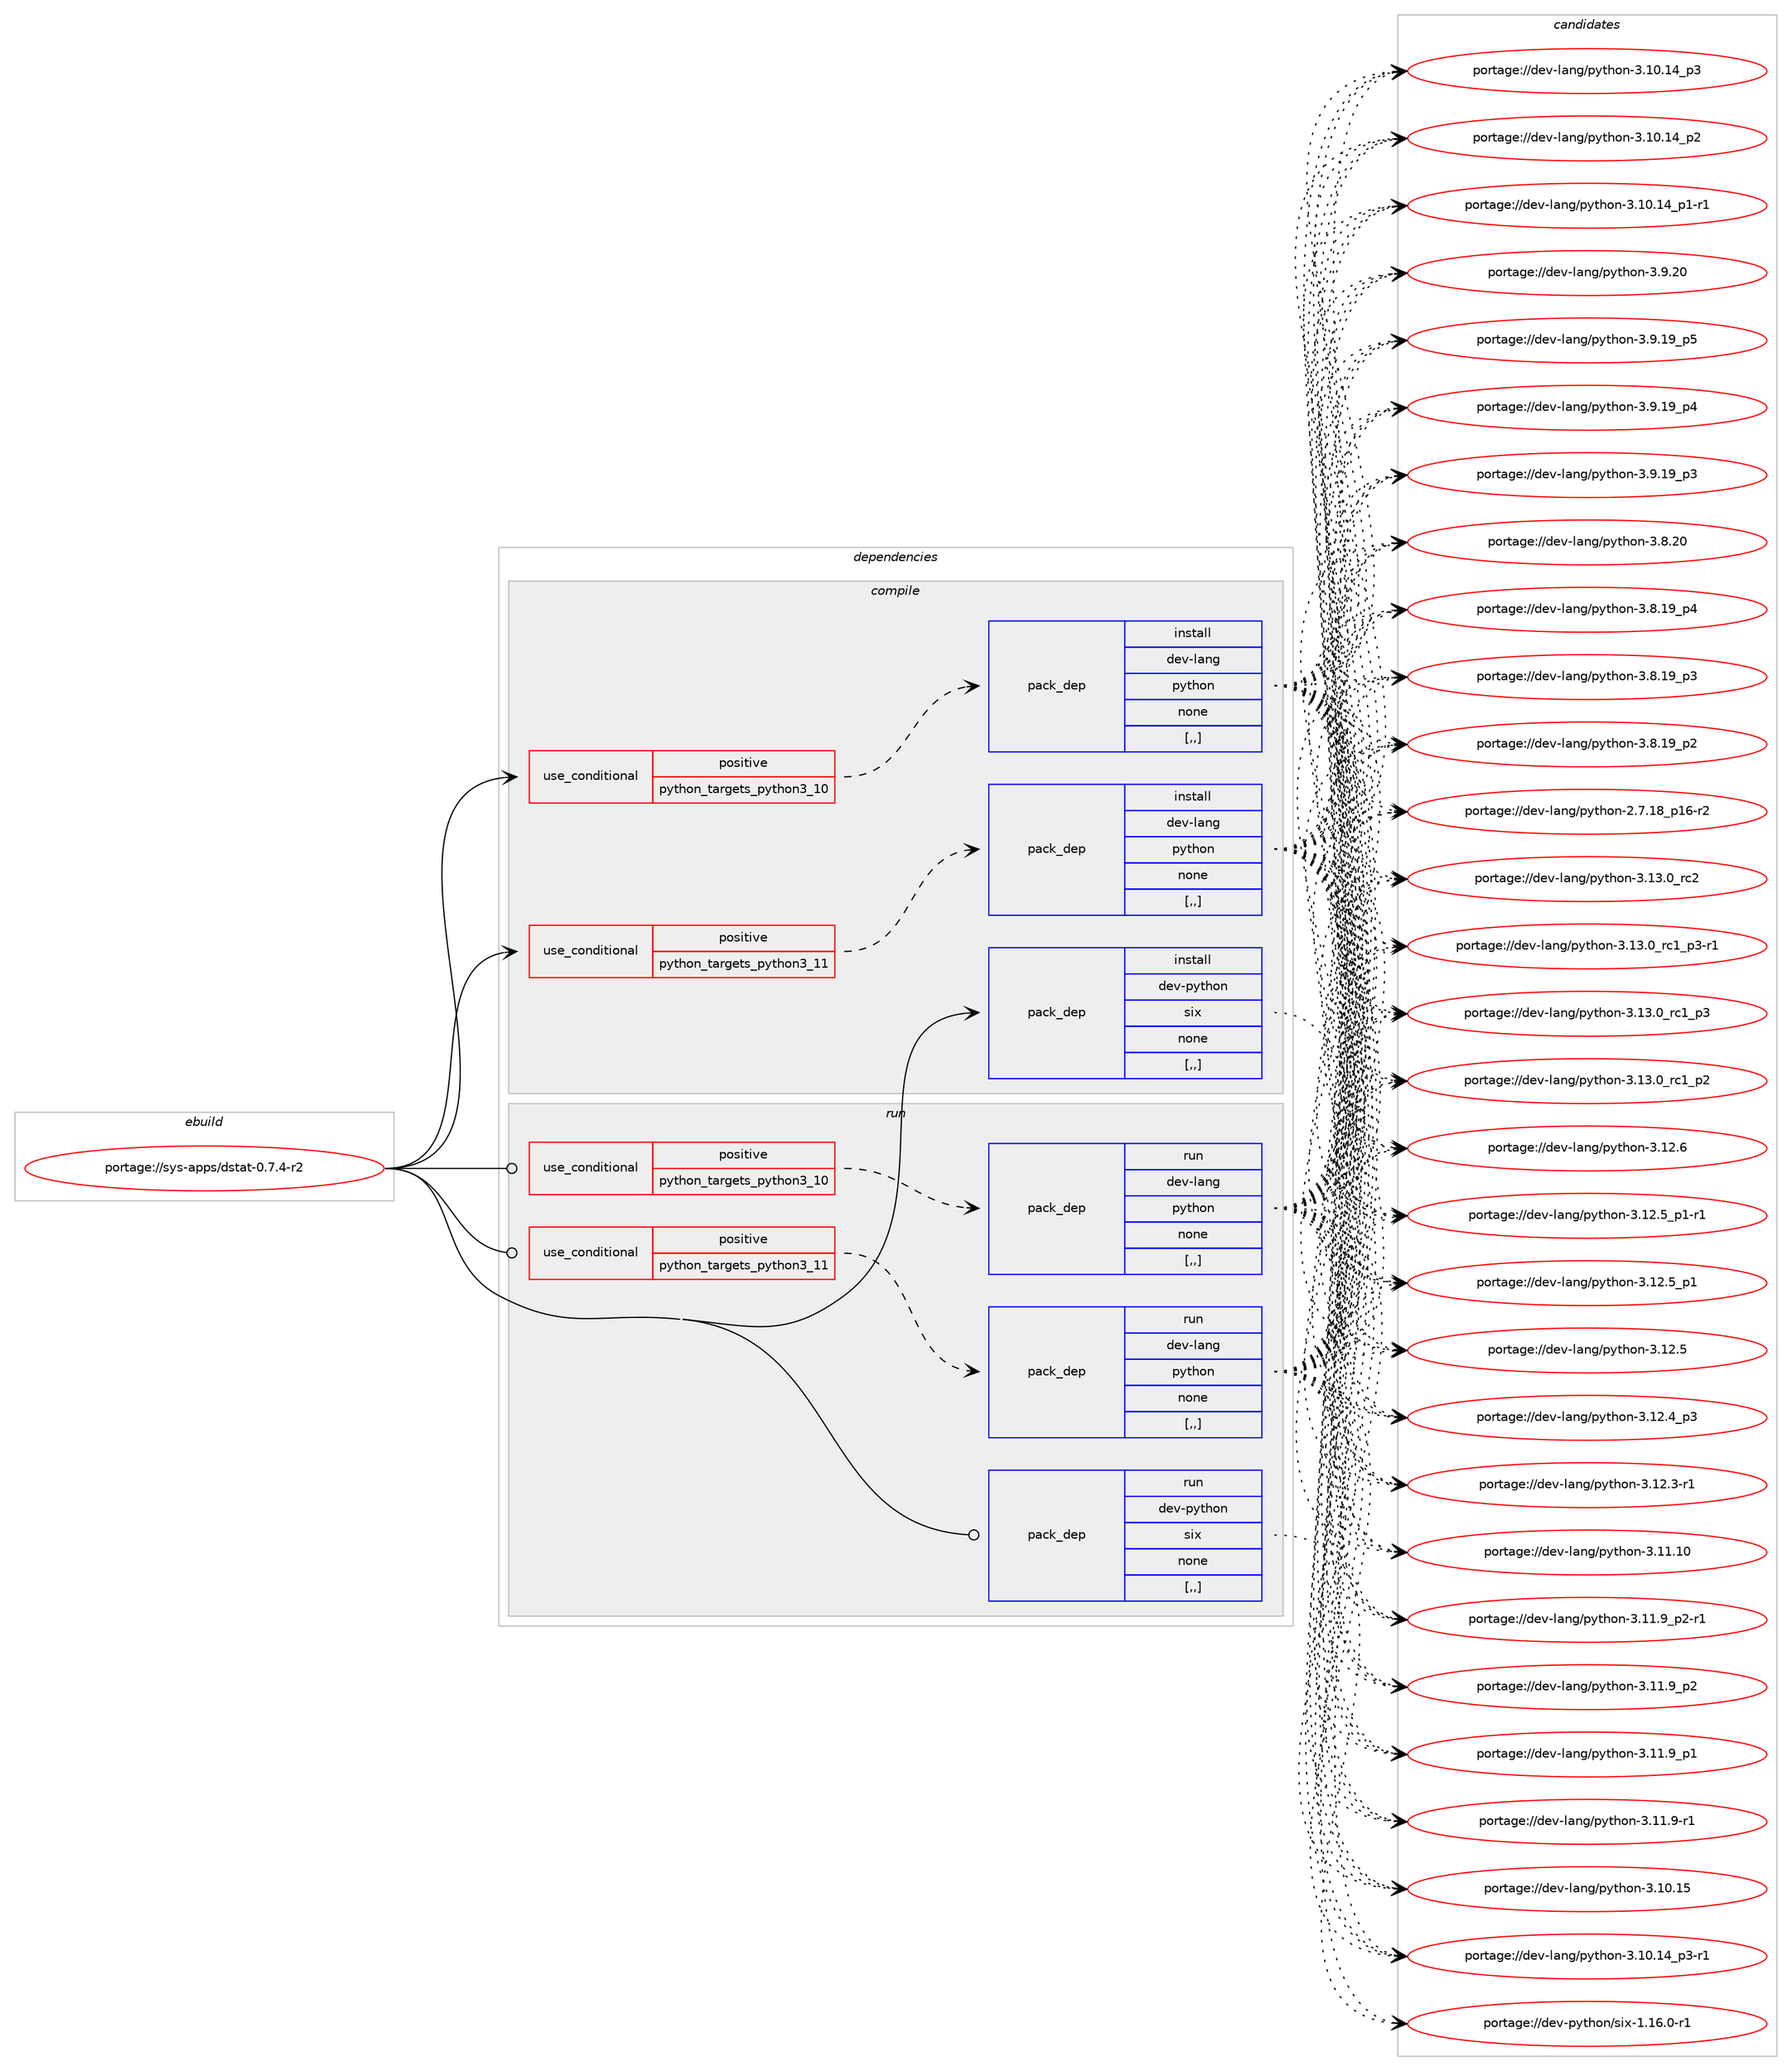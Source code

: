 digraph prolog {

# *************
# Graph options
# *************

newrank=true;
concentrate=true;
compound=true;
graph [rankdir=LR,fontname=Helvetica,fontsize=10,ranksep=1.5];#, ranksep=2.5, nodesep=0.2];
edge  [arrowhead=vee];
node  [fontname=Helvetica,fontsize=10];

# **********
# The ebuild
# **********

subgraph cluster_leftcol {
color=gray;
label=<<i>ebuild</i>>;
id [label="portage://sys-apps/dstat-0.7.4-r2", color=red, width=4, href="../sys-apps/dstat-0.7.4-r2.svg"];
}

# ****************
# The dependencies
# ****************

subgraph cluster_midcol {
color=gray;
label=<<i>dependencies</i>>;
subgraph cluster_compile {
fillcolor="#eeeeee";
style=filled;
label=<<i>compile</i>>;
subgraph cond6468 {
dependency17252 [label=<<TABLE BORDER="0" CELLBORDER="1" CELLSPACING="0" CELLPADDING="4"><TR><TD ROWSPAN="3" CELLPADDING="10">use_conditional</TD></TR><TR><TD>positive</TD></TR><TR><TD>python_targets_python3_10</TD></TR></TABLE>>, shape=none, color=red];
subgraph pack10721 {
dependency17253 [label=<<TABLE BORDER="0" CELLBORDER="1" CELLSPACING="0" CELLPADDING="4" WIDTH="220"><TR><TD ROWSPAN="6" CELLPADDING="30">pack_dep</TD></TR><TR><TD WIDTH="110">install</TD></TR><TR><TD>dev-lang</TD></TR><TR><TD>python</TD></TR><TR><TD>none</TD></TR><TR><TD>[,,]</TD></TR></TABLE>>, shape=none, color=blue];
}
dependency17252:e -> dependency17253:w [weight=20,style="dashed",arrowhead="vee"];
}
id:e -> dependency17252:w [weight=20,style="solid",arrowhead="vee"];
subgraph cond6469 {
dependency17254 [label=<<TABLE BORDER="0" CELLBORDER="1" CELLSPACING="0" CELLPADDING="4"><TR><TD ROWSPAN="3" CELLPADDING="10">use_conditional</TD></TR><TR><TD>positive</TD></TR><TR><TD>python_targets_python3_11</TD></TR></TABLE>>, shape=none, color=red];
subgraph pack10722 {
dependency17255 [label=<<TABLE BORDER="0" CELLBORDER="1" CELLSPACING="0" CELLPADDING="4" WIDTH="220"><TR><TD ROWSPAN="6" CELLPADDING="30">pack_dep</TD></TR><TR><TD WIDTH="110">install</TD></TR><TR><TD>dev-lang</TD></TR><TR><TD>python</TD></TR><TR><TD>none</TD></TR><TR><TD>[,,]</TD></TR></TABLE>>, shape=none, color=blue];
}
dependency17254:e -> dependency17255:w [weight=20,style="dashed",arrowhead="vee"];
}
id:e -> dependency17254:w [weight=20,style="solid",arrowhead="vee"];
subgraph pack10723 {
dependency17256 [label=<<TABLE BORDER="0" CELLBORDER="1" CELLSPACING="0" CELLPADDING="4" WIDTH="220"><TR><TD ROWSPAN="6" CELLPADDING="30">pack_dep</TD></TR><TR><TD WIDTH="110">install</TD></TR><TR><TD>dev-python</TD></TR><TR><TD>six</TD></TR><TR><TD>none</TD></TR><TR><TD>[,,]</TD></TR></TABLE>>, shape=none, color=blue];
}
id:e -> dependency17256:w [weight=20,style="solid",arrowhead="vee"];
}
subgraph cluster_compileandrun {
fillcolor="#eeeeee";
style=filled;
label=<<i>compile and run</i>>;
}
subgraph cluster_run {
fillcolor="#eeeeee";
style=filled;
label=<<i>run</i>>;
subgraph cond6470 {
dependency17257 [label=<<TABLE BORDER="0" CELLBORDER="1" CELLSPACING="0" CELLPADDING="4"><TR><TD ROWSPAN="3" CELLPADDING="10">use_conditional</TD></TR><TR><TD>positive</TD></TR><TR><TD>python_targets_python3_10</TD></TR></TABLE>>, shape=none, color=red];
subgraph pack10724 {
dependency17258 [label=<<TABLE BORDER="0" CELLBORDER="1" CELLSPACING="0" CELLPADDING="4" WIDTH="220"><TR><TD ROWSPAN="6" CELLPADDING="30">pack_dep</TD></TR><TR><TD WIDTH="110">run</TD></TR><TR><TD>dev-lang</TD></TR><TR><TD>python</TD></TR><TR><TD>none</TD></TR><TR><TD>[,,]</TD></TR></TABLE>>, shape=none, color=blue];
}
dependency17257:e -> dependency17258:w [weight=20,style="dashed",arrowhead="vee"];
}
id:e -> dependency17257:w [weight=20,style="solid",arrowhead="odot"];
subgraph cond6471 {
dependency17259 [label=<<TABLE BORDER="0" CELLBORDER="1" CELLSPACING="0" CELLPADDING="4"><TR><TD ROWSPAN="3" CELLPADDING="10">use_conditional</TD></TR><TR><TD>positive</TD></TR><TR><TD>python_targets_python3_11</TD></TR></TABLE>>, shape=none, color=red];
subgraph pack10725 {
dependency17260 [label=<<TABLE BORDER="0" CELLBORDER="1" CELLSPACING="0" CELLPADDING="4" WIDTH="220"><TR><TD ROWSPAN="6" CELLPADDING="30">pack_dep</TD></TR><TR><TD WIDTH="110">run</TD></TR><TR><TD>dev-lang</TD></TR><TR><TD>python</TD></TR><TR><TD>none</TD></TR><TR><TD>[,,]</TD></TR></TABLE>>, shape=none, color=blue];
}
dependency17259:e -> dependency17260:w [weight=20,style="dashed",arrowhead="vee"];
}
id:e -> dependency17259:w [weight=20,style="solid",arrowhead="odot"];
subgraph pack10726 {
dependency17261 [label=<<TABLE BORDER="0" CELLBORDER="1" CELLSPACING="0" CELLPADDING="4" WIDTH="220"><TR><TD ROWSPAN="6" CELLPADDING="30">pack_dep</TD></TR><TR><TD WIDTH="110">run</TD></TR><TR><TD>dev-python</TD></TR><TR><TD>six</TD></TR><TR><TD>none</TD></TR><TR><TD>[,,]</TD></TR></TABLE>>, shape=none, color=blue];
}
id:e -> dependency17261:w [weight=20,style="solid",arrowhead="odot"];
}
}

# **************
# The candidates
# **************

subgraph cluster_choices {
rank=same;
color=gray;
label=<<i>candidates</i>>;

subgraph choice10721 {
color=black;
nodesep=1;
choice10010111845108971101034711212111610411111045514649514648951149950 [label="portage://dev-lang/python-3.13.0_rc2", color=red, width=4,href="../dev-lang/python-3.13.0_rc2.svg"];
choice1001011184510897110103471121211161041111104551464951464895114994995112514511449 [label="portage://dev-lang/python-3.13.0_rc1_p3-r1", color=red, width=4,href="../dev-lang/python-3.13.0_rc1_p3-r1.svg"];
choice100101118451089711010347112121116104111110455146495146489511499499511251 [label="portage://dev-lang/python-3.13.0_rc1_p3", color=red, width=4,href="../dev-lang/python-3.13.0_rc1_p3.svg"];
choice100101118451089711010347112121116104111110455146495146489511499499511250 [label="portage://dev-lang/python-3.13.0_rc1_p2", color=red, width=4,href="../dev-lang/python-3.13.0_rc1_p2.svg"];
choice10010111845108971101034711212111610411111045514649504654 [label="portage://dev-lang/python-3.12.6", color=red, width=4,href="../dev-lang/python-3.12.6.svg"];
choice1001011184510897110103471121211161041111104551464950465395112494511449 [label="portage://dev-lang/python-3.12.5_p1-r1", color=red, width=4,href="../dev-lang/python-3.12.5_p1-r1.svg"];
choice100101118451089711010347112121116104111110455146495046539511249 [label="portage://dev-lang/python-3.12.5_p1", color=red, width=4,href="../dev-lang/python-3.12.5_p1.svg"];
choice10010111845108971101034711212111610411111045514649504653 [label="portage://dev-lang/python-3.12.5", color=red, width=4,href="../dev-lang/python-3.12.5.svg"];
choice100101118451089711010347112121116104111110455146495046529511251 [label="portage://dev-lang/python-3.12.4_p3", color=red, width=4,href="../dev-lang/python-3.12.4_p3.svg"];
choice100101118451089711010347112121116104111110455146495046514511449 [label="portage://dev-lang/python-3.12.3-r1", color=red, width=4,href="../dev-lang/python-3.12.3-r1.svg"];
choice1001011184510897110103471121211161041111104551464949464948 [label="portage://dev-lang/python-3.11.10", color=red, width=4,href="../dev-lang/python-3.11.10.svg"];
choice1001011184510897110103471121211161041111104551464949465795112504511449 [label="portage://dev-lang/python-3.11.9_p2-r1", color=red, width=4,href="../dev-lang/python-3.11.9_p2-r1.svg"];
choice100101118451089711010347112121116104111110455146494946579511250 [label="portage://dev-lang/python-3.11.9_p2", color=red, width=4,href="../dev-lang/python-3.11.9_p2.svg"];
choice100101118451089711010347112121116104111110455146494946579511249 [label="portage://dev-lang/python-3.11.9_p1", color=red, width=4,href="../dev-lang/python-3.11.9_p1.svg"];
choice100101118451089711010347112121116104111110455146494946574511449 [label="portage://dev-lang/python-3.11.9-r1", color=red, width=4,href="../dev-lang/python-3.11.9-r1.svg"];
choice1001011184510897110103471121211161041111104551464948464953 [label="portage://dev-lang/python-3.10.15", color=red, width=4,href="../dev-lang/python-3.10.15.svg"];
choice100101118451089711010347112121116104111110455146494846495295112514511449 [label="portage://dev-lang/python-3.10.14_p3-r1", color=red, width=4,href="../dev-lang/python-3.10.14_p3-r1.svg"];
choice10010111845108971101034711212111610411111045514649484649529511251 [label="portage://dev-lang/python-3.10.14_p3", color=red, width=4,href="../dev-lang/python-3.10.14_p3.svg"];
choice10010111845108971101034711212111610411111045514649484649529511250 [label="portage://dev-lang/python-3.10.14_p2", color=red, width=4,href="../dev-lang/python-3.10.14_p2.svg"];
choice100101118451089711010347112121116104111110455146494846495295112494511449 [label="portage://dev-lang/python-3.10.14_p1-r1", color=red, width=4,href="../dev-lang/python-3.10.14_p1-r1.svg"];
choice10010111845108971101034711212111610411111045514657465048 [label="portage://dev-lang/python-3.9.20", color=red, width=4,href="../dev-lang/python-3.9.20.svg"];
choice100101118451089711010347112121116104111110455146574649579511253 [label="portage://dev-lang/python-3.9.19_p5", color=red, width=4,href="../dev-lang/python-3.9.19_p5.svg"];
choice100101118451089711010347112121116104111110455146574649579511252 [label="portage://dev-lang/python-3.9.19_p4", color=red, width=4,href="../dev-lang/python-3.9.19_p4.svg"];
choice100101118451089711010347112121116104111110455146574649579511251 [label="portage://dev-lang/python-3.9.19_p3", color=red, width=4,href="../dev-lang/python-3.9.19_p3.svg"];
choice10010111845108971101034711212111610411111045514656465048 [label="portage://dev-lang/python-3.8.20", color=red, width=4,href="../dev-lang/python-3.8.20.svg"];
choice100101118451089711010347112121116104111110455146564649579511252 [label="portage://dev-lang/python-3.8.19_p4", color=red, width=4,href="../dev-lang/python-3.8.19_p4.svg"];
choice100101118451089711010347112121116104111110455146564649579511251 [label="portage://dev-lang/python-3.8.19_p3", color=red, width=4,href="../dev-lang/python-3.8.19_p3.svg"];
choice100101118451089711010347112121116104111110455146564649579511250 [label="portage://dev-lang/python-3.8.19_p2", color=red, width=4,href="../dev-lang/python-3.8.19_p2.svg"];
choice100101118451089711010347112121116104111110455046554649569511249544511450 [label="portage://dev-lang/python-2.7.18_p16-r2", color=red, width=4,href="../dev-lang/python-2.7.18_p16-r2.svg"];
dependency17253:e -> choice10010111845108971101034711212111610411111045514649514648951149950:w [style=dotted,weight="100"];
dependency17253:e -> choice1001011184510897110103471121211161041111104551464951464895114994995112514511449:w [style=dotted,weight="100"];
dependency17253:e -> choice100101118451089711010347112121116104111110455146495146489511499499511251:w [style=dotted,weight="100"];
dependency17253:e -> choice100101118451089711010347112121116104111110455146495146489511499499511250:w [style=dotted,weight="100"];
dependency17253:e -> choice10010111845108971101034711212111610411111045514649504654:w [style=dotted,weight="100"];
dependency17253:e -> choice1001011184510897110103471121211161041111104551464950465395112494511449:w [style=dotted,weight="100"];
dependency17253:e -> choice100101118451089711010347112121116104111110455146495046539511249:w [style=dotted,weight="100"];
dependency17253:e -> choice10010111845108971101034711212111610411111045514649504653:w [style=dotted,weight="100"];
dependency17253:e -> choice100101118451089711010347112121116104111110455146495046529511251:w [style=dotted,weight="100"];
dependency17253:e -> choice100101118451089711010347112121116104111110455146495046514511449:w [style=dotted,weight="100"];
dependency17253:e -> choice1001011184510897110103471121211161041111104551464949464948:w [style=dotted,weight="100"];
dependency17253:e -> choice1001011184510897110103471121211161041111104551464949465795112504511449:w [style=dotted,weight="100"];
dependency17253:e -> choice100101118451089711010347112121116104111110455146494946579511250:w [style=dotted,weight="100"];
dependency17253:e -> choice100101118451089711010347112121116104111110455146494946579511249:w [style=dotted,weight="100"];
dependency17253:e -> choice100101118451089711010347112121116104111110455146494946574511449:w [style=dotted,weight="100"];
dependency17253:e -> choice1001011184510897110103471121211161041111104551464948464953:w [style=dotted,weight="100"];
dependency17253:e -> choice100101118451089711010347112121116104111110455146494846495295112514511449:w [style=dotted,weight="100"];
dependency17253:e -> choice10010111845108971101034711212111610411111045514649484649529511251:w [style=dotted,weight="100"];
dependency17253:e -> choice10010111845108971101034711212111610411111045514649484649529511250:w [style=dotted,weight="100"];
dependency17253:e -> choice100101118451089711010347112121116104111110455146494846495295112494511449:w [style=dotted,weight="100"];
dependency17253:e -> choice10010111845108971101034711212111610411111045514657465048:w [style=dotted,weight="100"];
dependency17253:e -> choice100101118451089711010347112121116104111110455146574649579511253:w [style=dotted,weight="100"];
dependency17253:e -> choice100101118451089711010347112121116104111110455146574649579511252:w [style=dotted,weight="100"];
dependency17253:e -> choice100101118451089711010347112121116104111110455146574649579511251:w [style=dotted,weight="100"];
dependency17253:e -> choice10010111845108971101034711212111610411111045514656465048:w [style=dotted,weight="100"];
dependency17253:e -> choice100101118451089711010347112121116104111110455146564649579511252:w [style=dotted,weight="100"];
dependency17253:e -> choice100101118451089711010347112121116104111110455146564649579511251:w [style=dotted,weight="100"];
dependency17253:e -> choice100101118451089711010347112121116104111110455146564649579511250:w [style=dotted,weight="100"];
dependency17253:e -> choice100101118451089711010347112121116104111110455046554649569511249544511450:w [style=dotted,weight="100"];
}
subgraph choice10722 {
color=black;
nodesep=1;
choice10010111845108971101034711212111610411111045514649514648951149950 [label="portage://dev-lang/python-3.13.0_rc2", color=red, width=4,href="../dev-lang/python-3.13.0_rc2.svg"];
choice1001011184510897110103471121211161041111104551464951464895114994995112514511449 [label="portage://dev-lang/python-3.13.0_rc1_p3-r1", color=red, width=4,href="../dev-lang/python-3.13.0_rc1_p3-r1.svg"];
choice100101118451089711010347112121116104111110455146495146489511499499511251 [label="portage://dev-lang/python-3.13.0_rc1_p3", color=red, width=4,href="../dev-lang/python-3.13.0_rc1_p3.svg"];
choice100101118451089711010347112121116104111110455146495146489511499499511250 [label="portage://dev-lang/python-3.13.0_rc1_p2", color=red, width=4,href="../dev-lang/python-3.13.0_rc1_p2.svg"];
choice10010111845108971101034711212111610411111045514649504654 [label="portage://dev-lang/python-3.12.6", color=red, width=4,href="../dev-lang/python-3.12.6.svg"];
choice1001011184510897110103471121211161041111104551464950465395112494511449 [label="portage://dev-lang/python-3.12.5_p1-r1", color=red, width=4,href="../dev-lang/python-3.12.5_p1-r1.svg"];
choice100101118451089711010347112121116104111110455146495046539511249 [label="portage://dev-lang/python-3.12.5_p1", color=red, width=4,href="../dev-lang/python-3.12.5_p1.svg"];
choice10010111845108971101034711212111610411111045514649504653 [label="portage://dev-lang/python-3.12.5", color=red, width=4,href="../dev-lang/python-3.12.5.svg"];
choice100101118451089711010347112121116104111110455146495046529511251 [label="portage://dev-lang/python-3.12.4_p3", color=red, width=4,href="../dev-lang/python-3.12.4_p3.svg"];
choice100101118451089711010347112121116104111110455146495046514511449 [label="portage://dev-lang/python-3.12.3-r1", color=red, width=4,href="../dev-lang/python-3.12.3-r1.svg"];
choice1001011184510897110103471121211161041111104551464949464948 [label="portage://dev-lang/python-3.11.10", color=red, width=4,href="../dev-lang/python-3.11.10.svg"];
choice1001011184510897110103471121211161041111104551464949465795112504511449 [label="portage://dev-lang/python-3.11.9_p2-r1", color=red, width=4,href="../dev-lang/python-3.11.9_p2-r1.svg"];
choice100101118451089711010347112121116104111110455146494946579511250 [label="portage://dev-lang/python-3.11.9_p2", color=red, width=4,href="../dev-lang/python-3.11.9_p2.svg"];
choice100101118451089711010347112121116104111110455146494946579511249 [label="portage://dev-lang/python-3.11.9_p1", color=red, width=4,href="../dev-lang/python-3.11.9_p1.svg"];
choice100101118451089711010347112121116104111110455146494946574511449 [label="portage://dev-lang/python-3.11.9-r1", color=red, width=4,href="../dev-lang/python-3.11.9-r1.svg"];
choice1001011184510897110103471121211161041111104551464948464953 [label="portage://dev-lang/python-3.10.15", color=red, width=4,href="../dev-lang/python-3.10.15.svg"];
choice100101118451089711010347112121116104111110455146494846495295112514511449 [label="portage://dev-lang/python-3.10.14_p3-r1", color=red, width=4,href="../dev-lang/python-3.10.14_p3-r1.svg"];
choice10010111845108971101034711212111610411111045514649484649529511251 [label="portage://dev-lang/python-3.10.14_p3", color=red, width=4,href="../dev-lang/python-3.10.14_p3.svg"];
choice10010111845108971101034711212111610411111045514649484649529511250 [label="portage://dev-lang/python-3.10.14_p2", color=red, width=4,href="../dev-lang/python-3.10.14_p2.svg"];
choice100101118451089711010347112121116104111110455146494846495295112494511449 [label="portage://dev-lang/python-3.10.14_p1-r1", color=red, width=4,href="../dev-lang/python-3.10.14_p1-r1.svg"];
choice10010111845108971101034711212111610411111045514657465048 [label="portage://dev-lang/python-3.9.20", color=red, width=4,href="../dev-lang/python-3.9.20.svg"];
choice100101118451089711010347112121116104111110455146574649579511253 [label="portage://dev-lang/python-3.9.19_p5", color=red, width=4,href="../dev-lang/python-3.9.19_p5.svg"];
choice100101118451089711010347112121116104111110455146574649579511252 [label="portage://dev-lang/python-3.9.19_p4", color=red, width=4,href="../dev-lang/python-3.9.19_p4.svg"];
choice100101118451089711010347112121116104111110455146574649579511251 [label="portage://dev-lang/python-3.9.19_p3", color=red, width=4,href="../dev-lang/python-3.9.19_p3.svg"];
choice10010111845108971101034711212111610411111045514656465048 [label="portage://dev-lang/python-3.8.20", color=red, width=4,href="../dev-lang/python-3.8.20.svg"];
choice100101118451089711010347112121116104111110455146564649579511252 [label="portage://dev-lang/python-3.8.19_p4", color=red, width=4,href="../dev-lang/python-3.8.19_p4.svg"];
choice100101118451089711010347112121116104111110455146564649579511251 [label="portage://dev-lang/python-3.8.19_p3", color=red, width=4,href="../dev-lang/python-3.8.19_p3.svg"];
choice100101118451089711010347112121116104111110455146564649579511250 [label="portage://dev-lang/python-3.8.19_p2", color=red, width=4,href="../dev-lang/python-3.8.19_p2.svg"];
choice100101118451089711010347112121116104111110455046554649569511249544511450 [label="portage://dev-lang/python-2.7.18_p16-r2", color=red, width=4,href="../dev-lang/python-2.7.18_p16-r2.svg"];
dependency17255:e -> choice10010111845108971101034711212111610411111045514649514648951149950:w [style=dotted,weight="100"];
dependency17255:e -> choice1001011184510897110103471121211161041111104551464951464895114994995112514511449:w [style=dotted,weight="100"];
dependency17255:e -> choice100101118451089711010347112121116104111110455146495146489511499499511251:w [style=dotted,weight="100"];
dependency17255:e -> choice100101118451089711010347112121116104111110455146495146489511499499511250:w [style=dotted,weight="100"];
dependency17255:e -> choice10010111845108971101034711212111610411111045514649504654:w [style=dotted,weight="100"];
dependency17255:e -> choice1001011184510897110103471121211161041111104551464950465395112494511449:w [style=dotted,weight="100"];
dependency17255:e -> choice100101118451089711010347112121116104111110455146495046539511249:w [style=dotted,weight="100"];
dependency17255:e -> choice10010111845108971101034711212111610411111045514649504653:w [style=dotted,weight="100"];
dependency17255:e -> choice100101118451089711010347112121116104111110455146495046529511251:w [style=dotted,weight="100"];
dependency17255:e -> choice100101118451089711010347112121116104111110455146495046514511449:w [style=dotted,weight="100"];
dependency17255:e -> choice1001011184510897110103471121211161041111104551464949464948:w [style=dotted,weight="100"];
dependency17255:e -> choice1001011184510897110103471121211161041111104551464949465795112504511449:w [style=dotted,weight="100"];
dependency17255:e -> choice100101118451089711010347112121116104111110455146494946579511250:w [style=dotted,weight="100"];
dependency17255:e -> choice100101118451089711010347112121116104111110455146494946579511249:w [style=dotted,weight="100"];
dependency17255:e -> choice100101118451089711010347112121116104111110455146494946574511449:w [style=dotted,weight="100"];
dependency17255:e -> choice1001011184510897110103471121211161041111104551464948464953:w [style=dotted,weight="100"];
dependency17255:e -> choice100101118451089711010347112121116104111110455146494846495295112514511449:w [style=dotted,weight="100"];
dependency17255:e -> choice10010111845108971101034711212111610411111045514649484649529511251:w [style=dotted,weight="100"];
dependency17255:e -> choice10010111845108971101034711212111610411111045514649484649529511250:w [style=dotted,weight="100"];
dependency17255:e -> choice100101118451089711010347112121116104111110455146494846495295112494511449:w [style=dotted,weight="100"];
dependency17255:e -> choice10010111845108971101034711212111610411111045514657465048:w [style=dotted,weight="100"];
dependency17255:e -> choice100101118451089711010347112121116104111110455146574649579511253:w [style=dotted,weight="100"];
dependency17255:e -> choice100101118451089711010347112121116104111110455146574649579511252:w [style=dotted,weight="100"];
dependency17255:e -> choice100101118451089711010347112121116104111110455146574649579511251:w [style=dotted,weight="100"];
dependency17255:e -> choice10010111845108971101034711212111610411111045514656465048:w [style=dotted,weight="100"];
dependency17255:e -> choice100101118451089711010347112121116104111110455146564649579511252:w [style=dotted,weight="100"];
dependency17255:e -> choice100101118451089711010347112121116104111110455146564649579511251:w [style=dotted,weight="100"];
dependency17255:e -> choice100101118451089711010347112121116104111110455146564649579511250:w [style=dotted,weight="100"];
dependency17255:e -> choice100101118451089711010347112121116104111110455046554649569511249544511450:w [style=dotted,weight="100"];
}
subgraph choice10723 {
color=black;
nodesep=1;
choice1001011184511212111610411111047115105120454946495446484511449 [label="portage://dev-python/six-1.16.0-r1", color=red, width=4,href="../dev-python/six-1.16.0-r1.svg"];
dependency17256:e -> choice1001011184511212111610411111047115105120454946495446484511449:w [style=dotted,weight="100"];
}
subgraph choice10724 {
color=black;
nodesep=1;
choice10010111845108971101034711212111610411111045514649514648951149950 [label="portage://dev-lang/python-3.13.0_rc2", color=red, width=4,href="../dev-lang/python-3.13.0_rc2.svg"];
choice1001011184510897110103471121211161041111104551464951464895114994995112514511449 [label="portage://dev-lang/python-3.13.0_rc1_p3-r1", color=red, width=4,href="../dev-lang/python-3.13.0_rc1_p3-r1.svg"];
choice100101118451089711010347112121116104111110455146495146489511499499511251 [label="portage://dev-lang/python-3.13.0_rc1_p3", color=red, width=4,href="../dev-lang/python-3.13.0_rc1_p3.svg"];
choice100101118451089711010347112121116104111110455146495146489511499499511250 [label="portage://dev-lang/python-3.13.0_rc1_p2", color=red, width=4,href="../dev-lang/python-3.13.0_rc1_p2.svg"];
choice10010111845108971101034711212111610411111045514649504654 [label="portage://dev-lang/python-3.12.6", color=red, width=4,href="../dev-lang/python-3.12.6.svg"];
choice1001011184510897110103471121211161041111104551464950465395112494511449 [label="portage://dev-lang/python-3.12.5_p1-r1", color=red, width=4,href="../dev-lang/python-3.12.5_p1-r1.svg"];
choice100101118451089711010347112121116104111110455146495046539511249 [label="portage://dev-lang/python-3.12.5_p1", color=red, width=4,href="../dev-lang/python-3.12.5_p1.svg"];
choice10010111845108971101034711212111610411111045514649504653 [label="portage://dev-lang/python-3.12.5", color=red, width=4,href="../dev-lang/python-3.12.5.svg"];
choice100101118451089711010347112121116104111110455146495046529511251 [label="portage://dev-lang/python-3.12.4_p3", color=red, width=4,href="../dev-lang/python-3.12.4_p3.svg"];
choice100101118451089711010347112121116104111110455146495046514511449 [label="portage://dev-lang/python-3.12.3-r1", color=red, width=4,href="../dev-lang/python-3.12.3-r1.svg"];
choice1001011184510897110103471121211161041111104551464949464948 [label="portage://dev-lang/python-3.11.10", color=red, width=4,href="../dev-lang/python-3.11.10.svg"];
choice1001011184510897110103471121211161041111104551464949465795112504511449 [label="portage://dev-lang/python-3.11.9_p2-r1", color=red, width=4,href="../dev-lang/python-3.11.9_p2-r1.svg"];
choice100101118451089711010347112121116104111110455146494946579511250 [label="portage://dev-lang/python-3.11.9_p2", color=red, width=4,href="../dev-lang/python-3.11.9_p2.svg"];
choice100101118451089711010347112121116104111110455146494946579511249 [label="portage://dev-lang/python-3.11.9_p1", color=red, width=4,href="../dev-lang/python-3.11.9_p1.svg"];
choice100101118451089711010347112121116104111110455146494946574511449 [label="portage://dev-lang/python-3.11.9-r1", color=red, width=4,href="../dev-lang/python-3.11.9-r1.svg"];
choice1001011184510897110103471121211161041111104551464948464953 [label="portage://dev-lang/python-3.10.15", color=red, width=4,href="../dev-lang/python-3.10.15.svg"];
choice100101118451089711010347112121116104111110455146494846495295112514511449 [label="portage://dev-lang/python-3.10.14_p3-r1", color=red, width=4,href="../dev-lang/python-3.10.14_p3-r1.svg"];
choice10010111845108971101034711212111610411111045514649484649529511251 [label="portage://dev-lang/python-3.10.14_p3", color=red, width=4,href="../dev-lang/python-3.10.14_p3.svg"];
choice10010111845108971101034711212111610411111045514649484649529511250 [label="portage://dev-lang/python-3.10.14_p2", color=red, width=4,href="../dev-lang/python-3.10.14_p2.svg"];
choice100101118451089711010347112121116104111110455146494846495295112494511449 [label="portage://dev-lang/python-3.10.14_p1-r1", color=red, width=4,href="../dev-lang/python-3.10.14_p1-r1.svg"];
choice10010111845108971101034711212111610411111045514657465048 [label="portage://dev-lang/python-3.9.20", color=red, width=4,href="../dev-lang/python-3.9.20.svg"];
choice100101118451089711010347112121116104111110455146574649579511253 [label="portage://dev-lang/python-3.9.19_p5", color=red, width=4,href="../dev-lang/python-3.9.19_p5.svg"];
choice100101118451089711010347112121116104111110455146574649579511252 [label="portage://dev-lang/python-3.9.19_p4", color=red, width=4,href="../dev-lang/python-3.9.19_p4.svg"];
choice100101118451089711010347112121116104111110455146574649579511251 [label="portage://dev-lang/python-3.9.19_p3", color=red, width=4,href="../dev-lang/python-3.9.19_p3.svg"];
choice10010111845108971101034711212111610411111045514656465048 [label="portage://dev-lang/python-3.8.20", color=red, width=4,href="../dev-lang/python-3.8.20.svg"];
choice100101118451089711010347112121116104111110455146564649579511252 [label="portage://dev-lang/python-3.8.19_p4", color=red, width=4,href="../dev-lang/python-3.8.19_p4.svg"];
choice100101118451089711010347112121116104111110455146564649579511251 [label="portage://dev-lang/python-3.8.19_p3", color=red, width=4,href="../dev-lang/python-3.8.19_p3.svg"];
choice100101118451089711010347112121116104111110455146564649579511250 [label="portage://dev-lang/python-3.8.19_p2", color=red, width=4,href="../dev-lang/python-3.8.19_p2.svg"];
choice100101118451089711010347112121116104111110455046554649569511249544511450 [label="portage://dev-lang/python-2.7.18_p16-r2", color=red, width=4,href="../dev-lang/python-2.7.18_p16-r2.svg"];
dependency17258:e -> choice10010111845108971101034711212111610411111045514649514648951149950:w [style=dotted,weight="100"];
dependency17258:e -> choice1001011184510897110103471121211161041111104551464951464895114994995112514511449:w [style=dotted,weight="100"];
dependency17258:e -> choice100101118451089711010347112121116104111110455146495146489511499499511251:w [style=dotted,weight="100"];
dependency17258:e -> choice100101118451089711010347112121116104111110455146495146489511499499511250:w [style=dotted,weight="100"];
dependency17258:e -> choice10010111845108971101034711212111610411111045514649504654:w [style=dotted,weight="100"];
dependency17258:e -> choice1001011184510897110103471121211161041111104551464950465395112494511449:w [style=dotted,weight="100"];
dependency17258:e -> choice100101118451089711010347112121116104111110455146495046539511249:w [style=dotted,weight="100"];
dependency17258:e -> choice10010111845108971101034711212111610411111045514649504653:w [style=dotted,weight="100"];
dependency17258:e -> choice100101118451089711010347112121116104111110455146495046529511251:w [style=dotted,weight="100"];
dependency17258:e -> choice100101118451089711010347112121116104111110455146495046514511449:w [style=dotted,weight="100"];
dependency17258:e -> choice1001011184510897110103471121211161041111104551464949464948:w [style=dotted,weight="100"];
dependency17258:e -> choice1001011184510897110103471121211161041111104551464949465795112504511449:w [style=dotted,weight="100"];
dependency17258:e -> choice100101118451089711010347112121116104111110455146494946579511250:w [style=dotted,weight="100"];
dependency17258:e -> choice100101118451089711010347112121116104111110455146494946579511249:w [style=dotted,weight="100"];
dependency17258:e -> choice100101118451089711010347112121116104111110455146494946574511449:w [style=dotted,weight="100"];
dependency17258:e -> choice1001011184510897110103471121211161041111104551464948464953:w [style=dotted,weight="100"];
dependency17258:e -> choice100101118451089711010347112121116104111110455146494846495295112514511449:w [style=dotted,weight="100"];
dependency17258:e -> choice10010111845108971101034711212111610411111045514649484649529511251:w [style=dotted,weight="100"];
dependency17258:e -> choice10010111845108971101034711212111610411111045514649484649529511250:w [style=dotted,weight="100"];
dependency17258:e -> choice100101118451089711010347112121116104111110455146494846495295112494511449:w [style=dotted,weight="100"];
dependency17258:e -> choice10010111845108971101034711212111610411111045514657465048:w [style=dotted,weight="100"];
dependency17258:e -> choice100101118451089711010347112121116104111110455146574649579511253:w [style=dotted,weight="100"];
dependency17258:e -> choice100101118451089711010347112121116104111110455146574649579511252:w [style=dotted,weight="100"];
dependency17258:e -> choice100101118451089711010347112121116104111110455146574649579511251:w [style=dotted,weight="100"];
dependency17258:e -> choice10010111845108971101034711212111610411111045514656465048:w [style=dotted,weight="100"];
dependency17258:e -> choice100101118451089711010347112121116104111110455146564649579511252:w [style=dotted,weight="100"];
dependency17258:e -> choice100101118451089711010347112121116104111110455146564649579511251:w [style=dotted,weight="100"];
dependency17258:e -> choice100101118451089711010347112121116104111110455146564649579511250:w [style=dotted,weight="100"];
dependency17258:e -> choice100101118451089711010347112121116104111110455046554649569511249544511450:w [style=dotted,weight="100"];
}
subgraph choice10725 {
color=black;
nodesep=1;
choice10010111845108971101034711212111610411111045514649514648951149950 [label="portage://dev-lang/python-3.13.0_rc2", color=red, width=4,href="../dev-lang/python-3.13.0_rc2.svg"];
choice1001011184510897110103471121211161041111104551464951464895114994995112514511449 [label="portage://dev-lang/python-3.13.0_rc1_p3-r1", color=red, width=4,href="../dev-lang/python-3.13.0_rc1_p3-r1.svg"];
choice100101118451089711010347112121116104111110455146495146489511499499511251 [label="portage://dev-lang/python-3.13.0_rc1_p3", color=red, width=4,href="../dev-lang/python-3.13.0_rc1_p3.svg"];
choice100101118451089711010347112121116104111110455146495146489511499499511250 [label="portage://dev-lang/python-3.13.0_rc1_p2", color=red, width=4,href="../dev-lang/python-3.13.0_rc1_p2.svg"];
choice10010111845108971101034711212111610411111045514649504654 [label="portage://dev-lang/python-3.12.6", color=red, width=4,href="../dev-lang/python-3.12.6.svg"];
choice1001011184510897110103471121211161041111104551464950465395112494511449 [label="portage://dev-lang/python-3.12.5_p1-r1", color=red, width=4,href="../dev-lang/python-3.12.5_p1-r1.svg"];
choice100101118451089711010347112121116104111110455146495046539511249 [label="portage://dev-lang/python-3.12.5_p1", color=red, width=4,href="../dev-lang/python-3.12.5_p1.svg"];
choice10010111845108971101034711212111610411111045514649504653 [label="portage://dev-lang/python-3.12.5", color=red, width=4,href="../dev-lang/python-3.12.5.svg"];
choice100101118451089711010347112121116104111110455146495046529511251 [label="portage://dev-lang/python-3.12.4_p3", color=red, width=4,href="../dev-lang/python-3.12.4_p3.svg"];
choice100101118451089711010347112121116104111110455146495046514511449 [label="portage://dev-lang/python-3.12.3-r1", color=red, width=4,href="../dev-lang/python-3.12.3-r1.svg"];
choice1001011184510897110103471121211161041111104551464949464948 [label="portage://dev-lang/python-3.11.10", color=red, width=4,href="../dev-lang/python-3.11.10.svg"];
choice1001011184510897110103471121211161041111104551464949465795112504511449 [label="portage://dev-lang/python-3.11.9_p2-r1", color=red, width=4,href="../dev-lang/python-3.11.9_p2-r1.svg"];
choice100101118451089711010347112121116104111110455146494946579511250 [label="portage://dev-lang/python-3.11.9_p2", color=red, width=4,href="../dev-lang/python-3.11.9_p2.svg"];
choice100101118451089711010347112121116104111110455146494946579511249 [label="portage://dev-lang/python-3.11.9_p1", color=red, width=4,href="../dev-lang/python-3.11.9_p1.svg"];
choice100101118451089711010347112121116104111110455146494946574511449 [label="portage://dev-lang/python-3.11.9-r1", color=red, width=4,href="../dev-lang/python-3.11.9-r1.svg"];
choice1001011184510897110103471121211161041111104551464948464953 [label="portage://dev-lang/python-3.10.15", color=red, width=4,href="../dev-lang/python-3.10.15.svg"];
choice100101118451089711010347112121116104111110455146494846495295112514511449 [label="portage://dev-lang/python-3.10.14_p3-r1", color=red, width=4,href="../dev-lang/python-3.10.14_p3-r1.svg"];
choice10010111845108971101034711212111610411111045514649484649529511251 [label="portage://dev-lang/python-3.10.14_p3", color=red, width=4,href="../dev-lang/python-3.10.14_p3.svg"];
choice10010111845108971101034711212111610411111045514649484649529511250 [label="portage://dev-lang/python-3.10.14_p2", color=red, width=4,href="../dev-lang/python-3.10.14_p2.svg"];
choice100101118451089711010347112121116104111110455146494846495295112494511449 [label="portage://dev-lang/python-3.10.14_p1-r1", color=red, width=4,href="../dev-lang/python-3.10.14_p1-r1.svg"];
choice10010111845108971101034711212111610411111045514657465048 [label="portage://dev-lang/python-3.9.20", color=red, width=4,href="../dev-lang/python-3.9.20.svg"];
choice100101118451089711010347112121116104111110455146574649579511253 [label="portage://dev-lang/python-3.9.19_p5", color=red, width=4,href="../dev-lang/python-3.9.19_p5.svg"];
choice100101118451089711010347112121116104111110455146574649579511252 [label="portage://dev-lang/python-3.9.19_p4", color=red, width=4,href="../dev-lang/python-3.9.19_p4.svg"];
choice100101118451089711010347112121116104111110455146574649579511251 [label="portage://dev-lang/python-3.9.19_p3", color=red, width=4,href="../dev-lang/python-3.9.19_p3.svg"];
choice10010111845108971101034711212111610411111045514656465048 [label="portage://dev-lang/python-3.8.20", color=red, width=4,href="../dev-lang/python-3.8.20.svg"];
choice100101118451089711010347112121116104111110455146564649579511252 [label="portage://dev-lang/python-3.8.19_p4", color=red, width=4,href="../dev-lang/python-3.8.19_p4.svg"];
choice100101118451089711010347112121116104111110455146564649579511251 [label="portage://dev-lang/python-3.8.19_p3", color=red, width=4,href="../dev-lang/python-3.8.19_p3.svg"];
choice100101118451089711010347112121116104111110455146564649579511250 [label="portage://dev-lang/python-3.8.19_p2", color=red, width=4,href="../dev-lang/python-3.8.19_p2.svg"];
choice100101118451089711010347112121116104111110455046554649569511249544511450 [label="portage://dev-lang/python-2.7.18_p16-r2", color=red, width=4,href="../dev-lang/python-2.7.18_p16-r2.svg"];
dependency17260:e -> choice10010111845108971101034711212111610411111045514649514648951149950:w [style=dotted,weight="100"];
dependency17260:e -> choice1001011184510897110103471121211161041111104551464951464895114994995112514511449:w [style=dotted,weight="100"];
dependency17260:e -> choice100101118451089711010347112121116104111110455146495146489511499499511251:w [style=dotted,weight="100"];
dependency17260:e -> choice100101118451089711010347112121116104111110455146495146489511499499511250:w [style=dotted,weight="100"];
dependency17260:e -> choice10010111845108971101034711212111610411111045514649504654:w [style=dotted,weight="100"];
dependency17260:e -> choice1001011184510897110103471121211161041111104551464950465395112494511449:w [style=dotted,weight="100"];
dependency17260:e -> choice100101118451089711010347112121116104111110455146495046539511249:w [style=dotted,weight="100"];
dependency17260:e -> choice10010111845108971101034711212111610411111045514649504653:w [style=dotted,weight="100"];
dependency17260:e -> choice100101118451089711010347112121116104111110455146495046529511251:w [style=dotted,weight="100"];
dependency17260:e -> choice100101118451089711010347112121116104111110455146495046514511449:w [style=dotted,weight="100"];
dependency17260:e -> choice1001011184510897110103471121211161041111104551464949464948:w [style=dotted,weight="100"];
dependency17260:e -> choice1001011184510897110103471121211161041111104551464949465795112504511449:w [style=dotted,weight="100"];
dependency17260:e -> choice100101118451089711010347112121116104111110455146494946579511250:w [style=dotted,weight="100"];
dependency17260:e -> choice100101118451089711010347112121116104111110455146494946579511249:w [style=dotted,weight="100"];
dependency17260:e -> choice100101118451089711010347112121116104111110455146494946574511449:w [style=dotted,weight="100"];
dependency17260:e -> choice1001011184510897110103471121211161041111104551464948464953:w [style=dotted,weight="100"];
dependency17260:e -> choice100101118451089711010347112121116104111110455146494846495295112514511449:w [style=dotted,weight="100"];
dependency17260:e -> choice10010111845108971101034711212111610411111045514649484649529511251:w [style=dotted,weight="100"];
dependency17260:e -> choice10010111845108971101034711212111610411111045514649484649529511250:w [style=dotted,weight="100"];
dependency17260:e -> choice100101118451089711010347112121116104111110455146494846495295112494511449:w [style=dotted,weight="100"];
dependency17260:e -> choice10010111845108971101034711212111610411111045514657465048:w [style=dotted,weight="100"];
dependency17260:e -> choice100101118451089711010347112121116104111110455146574649579511253:w [style=dotted,weight="100"];
dependency17260:e -> choice100101118451089711010347112121116104111110455146574649579511252:w [style=dotted,weight="100"];
dependency17260:e -> choice100101118451089711010347112121116104111110455146574649579511251:w [style=dotted,weight="100"];
dependency17260:e -> choice10010111845108971101034711212111610411111045514656465048:w [style=dotted,weight="100"];
dependency17260:e -> choice100101118451089711010347112121116104111110455146564649579511252:w [style=dotted,weight="100"];
dependency17260:e -> choice100101118451089711010347112121116104111110455146564649579511251:w [style=dotted,weight="100"];
dependency17260:e -> choice100101118451089711010347112121116104111110455146564649579511250:w [style=dotted,weight="100"];
dependency17260:e -> choice100101118451089711010347112121116104111110455046554649569511249544511450:w [style=dotted,weight="100"];
}
subgraph choice10726 {
color=black;
nodesep=1;
choice1001011184511212111610411111047115105120454946495446484511449 [label="portage://dev-python/six-1.16.0-r1", color=red, width=4,href="../dev-python/six-1.16.0-r1.svg"];
dependency17261:e -> choice1001011184511212111610411111047115105120454946495446484511449:w [style=dotted,weight="100"];
}
}

}
